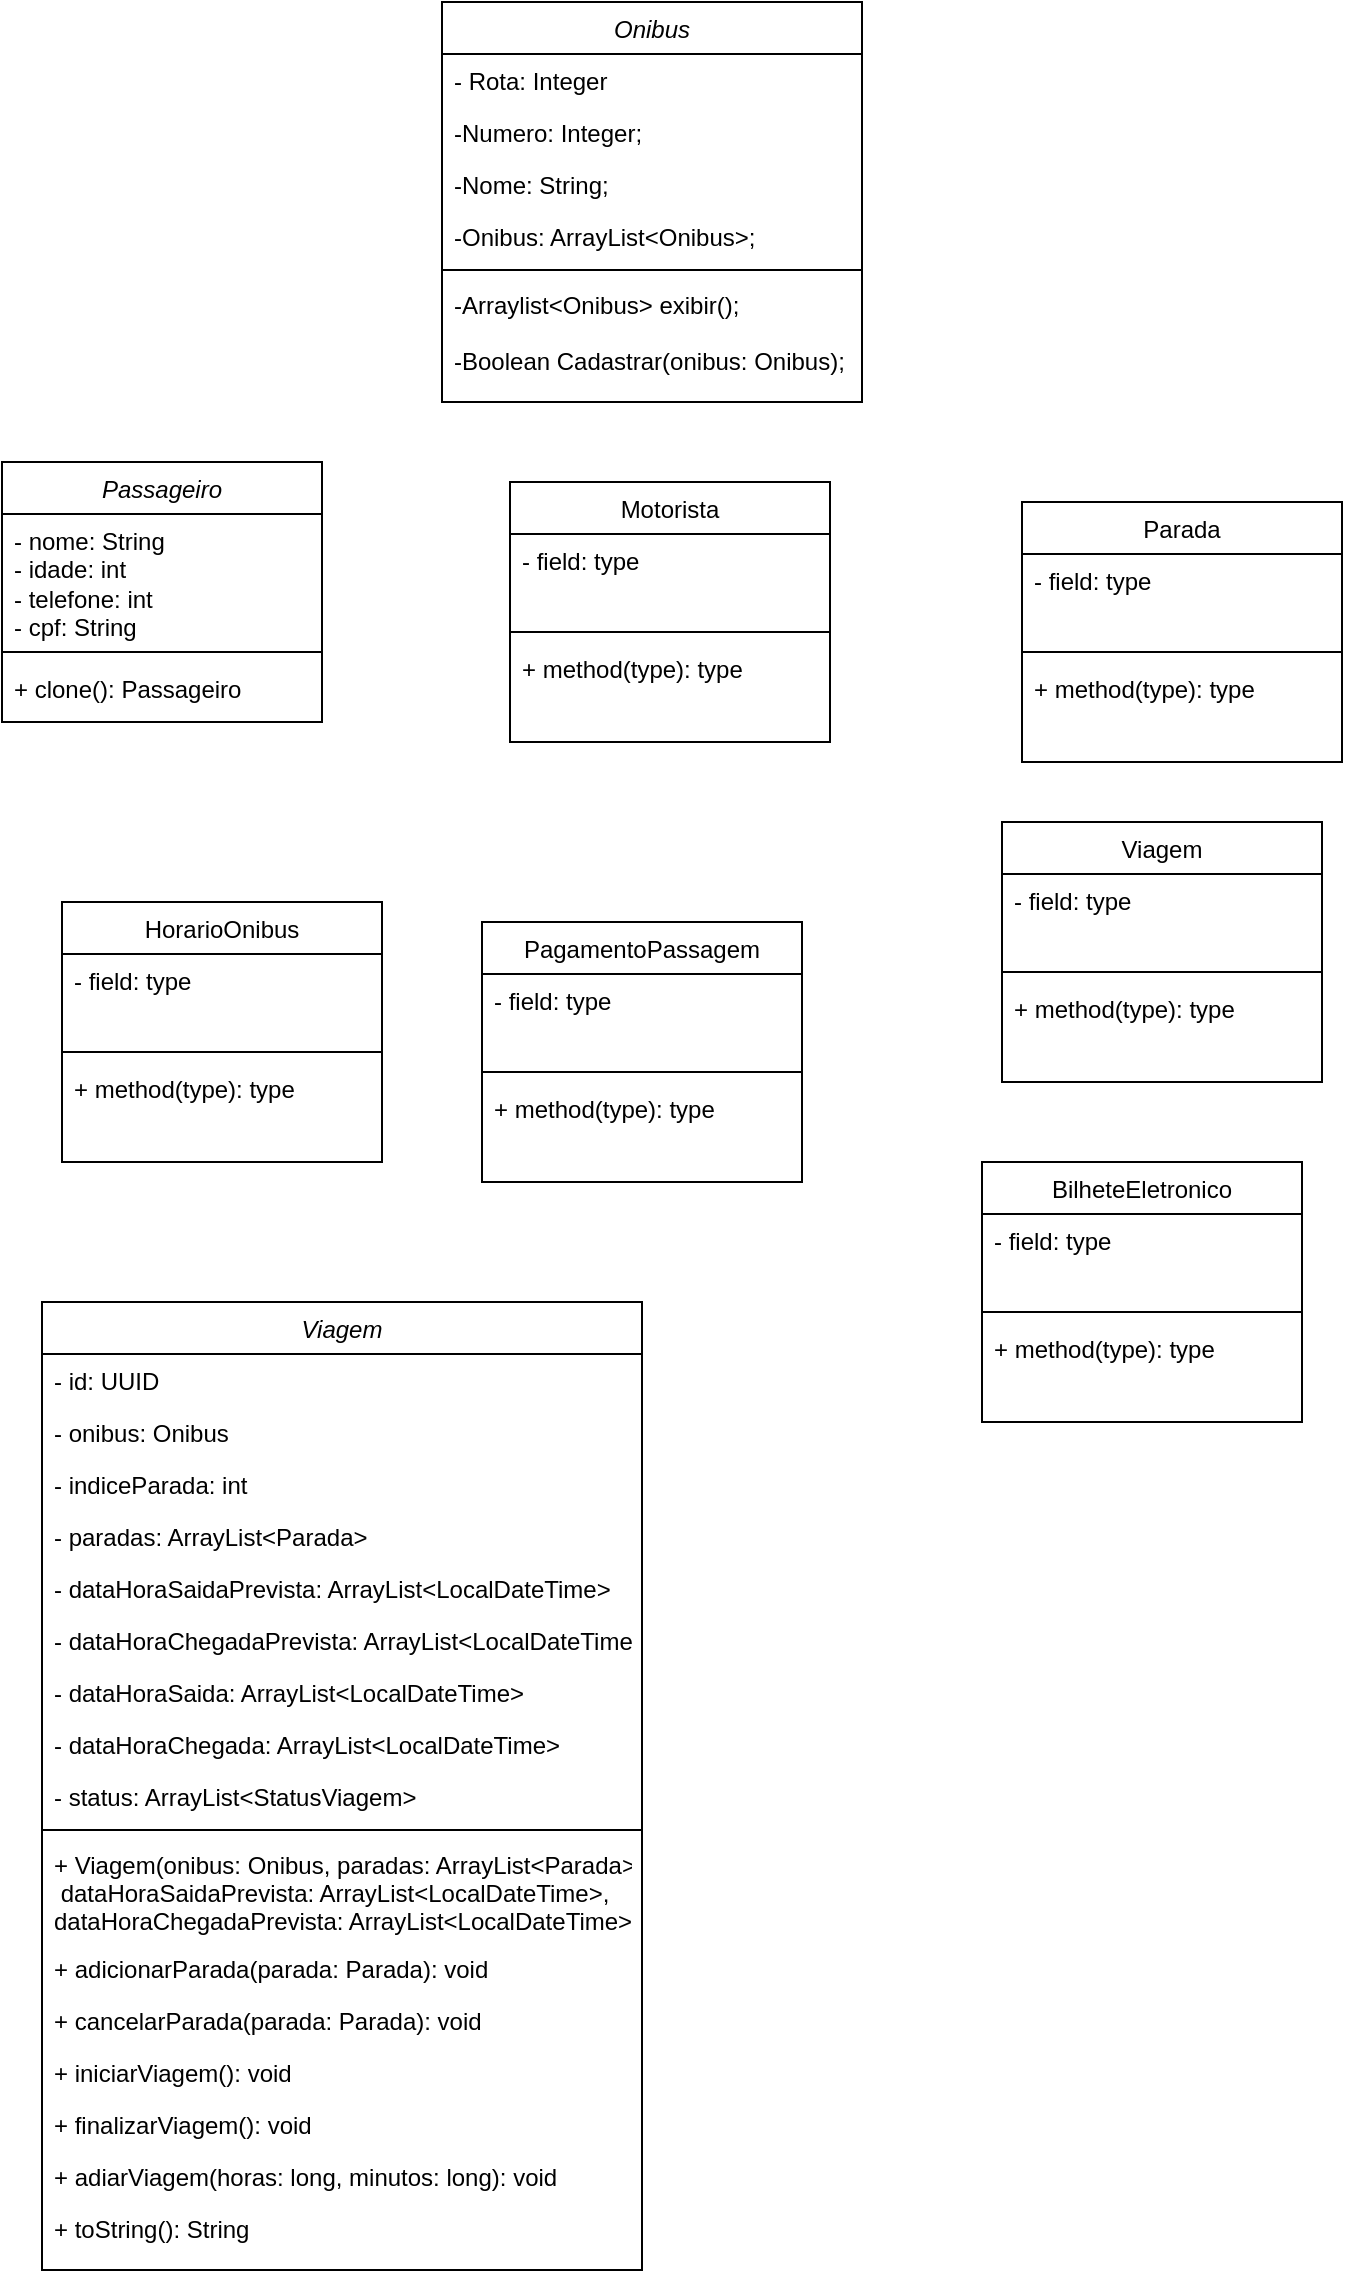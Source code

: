 <mxfile version="24.7.12">
  <diagram id="C5RBs43oDa-KdzZeNtuy" name="Page-1">
    <mxGraphModel dx="1434" dy="780" grid="1" gridSize="10" guides="1" tooltips="1" connect="1" arrows="1" fold="1" page="1" pageScale="1" pageWidth="827" pageHeight="1169" math="0" shadow="0">
      <root>
        <mxCell id="WIyWlLk6GJQsqaUBKTNV-0" />
        <mxCell id="WIyWlLk6GJQsqaUBKTNV-1" parent="WIyWlLk6GJQsqaUBKTNV-0" />
        <mxCell id="zkfFHV4jXpPFQw0GAbJ--0" value="Onibus" style="swimlane;fontStyle=2;align=center;verticalAlign=top;childLayout=stackLayout;horizontal=1;startSize=26;horizontalStack=0;resizeParent=1;resizeLast=0;collapsible=1;marginBottom=0;rounded=0;shadow=0;strokeWidth=1;" parent="WIyWlLk6GJQsqaUBKTNV-1" vertex="1">
          <mxGeometry x="300" y="110" width="210" height="200" as="geometry">
            <mxRectangle x="230" y="140" width="160" height="26" as="alternateBounds" />
          </mxGeometry>
        </mxCell>
        <mxCell id="zkfFHV4jXpPFQw0GAbJ--1" value="- Rota: Integer" style="text;align=left;verticalAlign=top;spacingLeft=4;spacingRight=4;overflow=hidden;rotatable=0;points=[[0,0.5],[1,0.5]];portConstraint=eastwest;" parent="zkfFHV4jXpPFQw0GAbJ--0" vertex="1">
          <mxGeometry y="26" width="210" height="26" as="geometry" />
        </mxCell>
        <mxCell id="zkfFHV4jXpPFQw0GAbJ--2" value="-Numero: Integer;" style="text;align=left;verticalAlign=top;spacingLeft=4;spacingRight=4;overflow=hidden;rotatable=0;points=[[0,0.5],[1,0.5]];portConstraint=eastwest;rounded=0;shadow=0;html=0;" parent="zkfFHV4jXpPFQw0GAbJ--0" vertex="1">
          <mxGeometry y="52" width="210" height="26" as="geometry" />
        </mxCell>
        <mxCell id="zkfFHV4jXpPFQw0GAbJ--3" value="-Nome: String;" style="text;align=left;verticalAlign=top;spacingLeft=4;spacingRight=4;overflow=hidden;rotatable=0;points=[[0,0.5],[1,0.5]];portConstraint=eastwest;rounded=0;shadow=0;html=0;" parent="zkfFHV4jXpPFQw0GAbJ--0" vertex="1">
          <mxGeometry y="78" width="210" height="26" as="geometry" />
        </mxCell>
        <mxCell id="zkfFHV4jXpPFQw0GAbJ--5" value="-Onibus: ArrayList&lt;Onibus&gt;;" style="text;align=left;verticalAlign=top;spacingLeft=4;spacingRight=4;overflow=hidden;rotatable=0;points=[[0,0.5],[1,0.5]];portConstraint=eastwest;" parent="zkfFHV4jXpPFQw0GAbJ--0" vertex="1">
          <mxGeometry y="104" width="210" height="26" as="geometry" />
        </mxCell>
        <mxCell id="zkfFHV4jXpPFQw0GAbJ--4" value="" style="line;html=1;strokeWidth=1;align=left;verticalAlign=middle;spacingTop=-1;spacingLeft=3;spacingRight=3;rotatable=0;labelPosition=right;points=[];portConstraint=eastwest;" parent="zkfFHV4jXpPFQw0GAbJ--0" vertex="1">
          <mxGeometry y="130" width="210" height="8" as="geometry" />
        </mxCell>
        <mxCell id="vBglLnXJt9Y7ukkKRCDz-0" value="-Arraylist&lt;Onibus&gt; exibir();&#xa;&#xa;-Boolean Cadastrar(onibus: Onibus);&#xa;&#xa;&#xa;" style="text;align=left;verticalAlign=top;spacingLeft=4;spacingRight=4;overflow=hidden;rotatable=0;points=[[0,0.5],[1,0.5]];portConstraint=eastwest;rounded=0;shadow=0;html=0;" parent="zkfFHV4jXpPFQw0GAbJ--0" vertex="1">
          <mxGeometry y="138" width="210" height="62" as="geometry" />
        </mxCell>
        <mxCell id="NZDkrDHOE1kzyvsFN_DA-13" value="&lt;span style=&quot;font-weight: normal;&quot;&gt;&lt;i&gt;Passageiro&lt;/i&gt;&lt;/span&gt;" style="swimlane;fontStyle=1;align=center;verticalAlign=top;childLayout=stackLayout;horizontal=1;startSize=26;horizontalStack=0;resizeParent=1;resizeParentMax=0;resizeLast=0;collapsible=1;marginBottom=0;whiteSpace=wrap;html=1;" parent="WIyWlLk6GJQsqaUBKTNV-1" vertex="1">
          <mxGeometry x="80" y="340" width="160" height="130" as="geometry" />
        </mxCell>
        <mxCell id="NZDkrDHOE1kzyvsFN_DA-14" value="- nome: String&lt;div&gt;- idade: int&lt;/div&gt;&lt;div&gt;- telefone: int&lt;/div&gt;&lt;div&gt;- cpf: String&lt;span style=&quot;background-color: initial;&quot;&gt;&amp;nbsp;&lt;/span&gt;&lt;/div&gt;" style="text;strokeColor=none;fillColor=none;align=left;verticalAlign=top;spacingLeft=4;spacingRight=4;overflow=hidden;rotatable=0;points=[[0,0.5],[1,0.5]];portConstraint=eastwest;whiteSpace=wrap;html=1;" parent="NZDkrDHOE1kzyvsFN_DA-13" vertex="1">
          <mxGeometry y="26" width="160" height="64" as="geometry" />
        </mxCell>
        <mxCell id="NZDkrDHOE1kzyvsFN_DA-15" value="" style="line;strokeWidth=1;fillColor=none;align=left;verticalAlign=middle;spacingTop=-1;spacingLeft=3;spacingRight=3;rotatable=0;labelPosition=right;points=[];portConstraint=eastwest;strokeColor=inherit;" parent="NZDkrDHOE1kzyvsFN_DA-13" vertex="1">
          <mxGeometry y="90" width="160" height="10" as="geometry" />
        </mxCell>
        <mxCell id="NZDkrDHOE1kzyvsFN_DA-16" value="+ clone(): Passageiro" style="text;strokeColor=none;fillColor=none;align=left;verticalAlign=top;spacingLeft=4;spacingRight=4;overflow=hidden;rotatable=0;points=[[0,0.5],[1,0.5]];portConstraint=eastwest;whiteSpace=wrap;html=1;" parent="NZDkrDHOE1kzyvsFN_DA-13" vertex="1">
          <mxGeometry y="100" width="160" height="30" as="geometry" />
        </mxCell>
        <mxCell id="NZDkrDHOE1kzyvsFN_DA-22" value="&lt;span style=&quot;font-weight: normal;&quot;&gt;Motorista&lt;/span&gt;" style="swimlane;fontStyle=1;align=center;verticalAlign=top;childLayout=stackLayout;horizontal=1;startSize=26;horizontalStack=0;resizeParent=1;resizeParentMax=0;resizeLast=0;collapsible=1;marginBottom=0;whiteSpace=wrap;html=1;" parent="WIyWlLk6GJQsqaUBKTNV-1" vertex="1">
          <mxGeometry x="334" y="350" width="160" height="130" as="geometry" />
        </mxCell>
        <mxCell id="NZDkrDHOE1kzyvsFN_DA-23" value="- field: type" style="text;strokeColor=none;fillColor=none;align=left;verticalAlign=top;spacingLeft=4;spacingRight=4;overflow=hidden;rotatable=0;points=[[0,0.5],[1,0.5]];portConstraint=eastwest;whiteSpace=wrap;html=1;" parent="NZDkrDHOE1kzyvsFN_DA-22" vertex="1">
          <mxGeometry y="26" width="160" height="44" as="geometry" />
        </mxCell>
        <mxCell id="NZDkrDHOE1kzyvsFN_DA-24" value="" style="line;strokeWidth=1;fillColor=none;align=left;verticalAlign=middle;spacingTop=-1;spacingLeft=3;spacingRight=3;rotatable=0;labelPosition=right;points=[];portConstraint=eastwest;strokeColor=inherit;" parent="NZDkrDHOE1kzyvsFN_DA-22" vertex="1">
          <mxGeometry y="70" width="160" height="10" as="geometry" />
        </mxCell>
        <mxCell id="NZDkrDHOE1kzyvsFN_DA-25" value="+ method(type): type" style="text;strokeColor=none;fillColor=none;align=left;verticalAlign=top;spacingLeft=4;spacingRight=4;overflow=hidden;rotatable=0;points=[[0,0.5],[1,0.5]];portConstraint=eastwest;whiteSpace=wrap;html=1;" parent="NZDkrDHOE1kzyvsFN_DA-22" vertex="1">
          <mxGeometry y="80" width="160" height="50" as="geometry" />
        </mxCell>
        <mxCell id="NZDkrDHOE1kzyvsFN_DA-31" value="&lt;span style=&quot;font-weight: normal;&quot;&gt;Parada&lt;/span&gt;" style="swimlane;fontStyle=1;align=center;verticalAlign=top;childLayout=stackLayout;horizontal=1;startSize=26;horizontalStack=0;resizeParent=1;resizeParentMax=0;resizeLast=0;collapsible=1;marginBottom=0;whiteSpace=wrap;html=1;" parent="WIyWlLk6GJQsqaUBKTNV-1" vertex="1">
          <mxGeometry x="590" y="360" width="160" height="130" as="geometry" />
        </mxCell>
        <mxCell id="NZDkrDHOE1kzyvsFN_DA-32" value="- field: type" style="text;strokeColor=none;fillColor=none;align=left;verticalAlign=top;spacingLeft=4;spacingRight=4;overflow=hidden;rotatable=0;points=[[0,0.5],[1,0.5]];portConstraint=eastwest;whiteSpace=wrap;html=1;" parent="NZDkrDHOE1kzyvsFN_DA-31" vertex="1">
          <mxGeometry y="26" width="160" height="44" as="geometry" />
        </mxCell>
        <mxCell id="NZDkrDHOE1kzyvsFN_DA-33" value="" style="line;strokeWidth=1;fillColor=none;align=left;verticalAlign=middle;spacingTop=-1;spacingLeft=3;spacingRight=3;rotatable=0;labelPosition=right;points=[];portConstraint=eastwest;strokeColor=inherit;" parent="NZDkrDHOE1kzyvsFN_DA-31" vertex="1">
          <mxGeometry y="70" width="160" height="10" as="geometry" />
        </mxCell>
        <mxCell id="NZDkrDHOE1kzyvsFN_DA-34" value="+ method(type): type" style="text;strokeColor=none;fillColor=none;align=left;verticalAlign=top;spacingLeft=4;spacingRight=4;overflow=hidden;rotatable=0;points=[[0,0.5],[1,0.5]];portConstraint=eastwest;whiteSpace=wrap;html=1;" parent="NZDkrDHOE1kzyvsFN_DA-31" vertex="1">
          <mxGeometry y="80" width="160" height="50" as="geometry" />
        </mxCell>
        <mxCell id="NZDkrDHOE1kzyvsFN_DA-35" value="&lt;span style=&quot;font-weight: normal;&quot;&gt;Viagem&lt;/span&gt;" style="swimlane;fontStyle=1;align=center;verticalAlign=top;childLayout=stackLayout;horizontal=1;startSize=26;horizontalStack=0;resizeParent=1;resizeParentMax=0;resizeLast=0;collapsible=1;marginBottom=0;whiteSpace=wrap;html=1;" parent="WIyWlLk6GJQsqaUBKTNV-1" vertex="1">
          <mxGeometry x="580" y="520" width="160" height="130" as="geometry" />
        </mxCell>
        <mxCell id="NZDkrDHOE1kzyvsFN_DA-36" value="- field: type" style="text;strokeColor=none;fillColor=none;align=left;verticalAlign=top;spacingLeft=4;spacingRight=4;overflow=hidden;rotatable=0;points=[[0,0.5],[1,0.5]];portConstraint=eastwest;whiteSpace=wrap;html=1;" parent="NZDkrDHOE1kzyvsFN_DA-35" vertex="1">
          <mxGeometry y="26" width="160" height="44" as="geometry" />
        </mxCell>
        <mxCell id="NZDkrDHOE1kzyvsFN_DA-37" value="" style="line;strokeWidth=1;fillColor=none;align=left;verticalAlign=middle;spacingTop=-1;spacingLeft=3;spacingRight=3;rotatable=0;labelPosition=right;points=[];portConstraint=eastwest;strokeColor=inherit;" parent="NZDkrDHOE1kzyvsFN_DA-35" vertex="1">
          <mxGeometry y="70" width="160" height="10" as="geometry" />
        </mxCell>
        <mxCell id="NZDkrDHOE1kzyvsFN_DA-38" value="+ method(type): type" style="text;strokeColor=none;fillColor=none;align=left;verticalAlign=top;spacingLeft=4;spacingRight=4;overflow=hidden;rotatable=0;points=[[0,0.5],[1,0.5]];portConstraint=eastwest;whiteSpace=wrap;html=1;" parent="NZDkrDHOE1kzyvsFN_DA-35" vertex="1">
          <mxGeometry y="80" width="160" height="50" as="geometry" />
        </mxCell>
        <mxCell id="NZDkrDHOE1kzyvsFN_DA-39" value="&lt;span style=&quot;font-weight: normal;&quot;&gt;PagamentoPassagem&lt;/span&gt;" style="swimlane;fontStyle=1;align=center;verticalAlign=top;childLayout=stackLayout;horizontal=1;startSize=26;horizontalStack=0;resizeParent=1;resizeParentMax=0;resizeLast=0;collapsible=1;marginBottom=0;whiteSpace=wrap;html=1;" parent="WIyWlLk6GJQsqaUBKTNV-1" vertex="1">
          <mxGeometry x="320" y="570" width="160" height="130" as="geometry" />
        </mxCell>
        <mxCell id="NZDkrDHOE1kzyvsFN_DA-40" value="- field: type" style="text;strokeColor=none;fillColor=none;align=left;verticalAlign=top;spacingLeft=4;spacingRight=4;overflow=hidden;rotatable=0;points=[[0,0.5],[1,0.5]];portConstraint=eastwest;whiteSpace=wrap;html=1;" parent="NZDkrDHOE1kzyvsFN_DA-39" vertex="1">
          <mxGeometry y="26" width="160" height="44" as="geometry" />
        </mxCell>
        <mxCell id="NZDkrDHOE1kzyvsFN_DA-41" value="" style="line;strokeWidth=1;fillColor=none;align=left;verticalAlign=middle;spacingTop=-1;spacingLeft=3;spacingRight=3;rotatable=0;labelPosition=right;points=[];portConstraint=eastwest;strokeColor=inherit;" parent="NZDkrDHOE1kzyvsFN_DA-39" vertex="1">
          <mxGeometry y="70" width="160" height="10" as="geometry" />
        </mxCell>
        <mxCell id="NZDkrDHOE1kzyvsFN_DA-42" value="+ method(type): type" style="text;strokeColor=none;fillColor=none;align=left;verticalAlign=top;spacingLeft=4;spacingRight=4;overflow=hidden;rotatable=0;points=[[0,0.5],[1,0.5]];portConstraint=eastwest;whiteSpace=wrap;html=1;" parent="NZDkrDHOE1kzyvsFN_DA-39" vertex="1">
          <mxGeometry y="80" width="160" height="50" as="geometry" />
        </mxCell>
        <mxCell id="NZDkrDHOE1kzyvsFN_DA-43" value="&lt;span style=&quot;font-weight: 400;&quot;&gt;HorarioOnibus&lt;/span&gt;" style="swimlane;fontStyle=1;align=center;verticalAlign=top;childLayout=stackLayout;horizontal=1;startSize=26;horizontalStack=0;resizeParent=1;resizeParentMax=0;resizeLast=0;collapsible=1;marginBottom=0;whiteSpace=wrap;html=1;" parent="WIyWlLk6GJQsqaUBKTNV-1" vertex="1">
          <mxGeometry x="110" y="560" width="160" height="130" as="geometry" />
        </mxCell>
        <mxCell id="NZDkrDHOE1kzyvsFN_DA-44" value="- field: type" style="text;strokeColor=none;fillColor=none;align=left;verticalAlign=top;spacingLeft=4;spacingRight=4;overflow=hidden;rotatable=0;points=[[0,0.5],[1,0.5]];portConstraint=eastwest;whiteSpace=wrap;html=1;" parent="NZDkrDHOE1kzyvsFN_DA-43" vertex="1">
          <mxGeometry y="26" width="160" height="44" as="geometry" />
        </mxCell>
        <mxCell id="NZDkrDHOE1kzyvsFN_DA-45" value="" style="line;strokeWidth=1;fillColor=none;align=left;verticalAlign=middle;spacingTop=-1;spacingLeft=3;spacingRight=3;rotatable=0;labelPosition=right;points=[];portConstraint=eastwest;strokeColor=inherit;" parent="NZDkrDHOE1kzyvsFN_DA-43" vertex="1">
          <mxGeometry y="70" width="160" height="10" as="geometry" />
        </mxCell>
        <mxCell id="NZDkrDHOE1kzyvsFN_DA-46" value="+ method(type): type" style="text;strokeColor=none;fillColor=none;align=left;verticalAlign=top;spacingLeft=4;spacingRight=4;overflow=hidden;rotatable=0;points=[[0,0.5],[1,0.5]];portConstraint=eastwest;whiteSpace=wrap;html=1;" parent="NZDkrDHOE1kzyvsFN_DA-43" vertex="1">
          <mxGeometry y="80" width="160" height="50" as="geometry" />
        </mxCell>
        <mxCell id="NZDkrDHOE1kzyvsFN_DA-47" value="&lt;span style=&quot;font-weight: normal;&quot;&gt;BilheteEletronico&lt;/span&gt;" style="swimlane;fontStyle=1;align=center;verticalAlign=top;childLayout=stackLayout;horizontal=1;startSize=26;horizontalStack=0;resizeParent=1;resizeParentMax=0;resizeLast=0;collapsible=1;marginBottom=0;whiteSpace=wrap;html=1;" parent="WIyWlLk6GJQsqaUBKTNV-1" vertex="1">
          <mxGeometry x="570" y="690" width="160" height="130" as="geometry" />
        </mxCell>
        <mxCell id="NZDkrDHOE1kzyvsFN_DA-48" value="- field: type" style="text;strokeColor=none;fillColor=none;align=left;verticalAlign=top;spacingLeft=4;spacingRight=4;overflow=hidden;rotatable=0;points=[[0,0.5],[1,0.5]];portConstraint=eastwest;whiteSpace=wrap;html=1;" parent="NZDkrDHOE1kzyvsFN_DA-47" vertex="1">
          <mxGeometry y="26" width="160" height="44" as="geometry" />
        </mxCell>
        <mxCell id="NZDkrDHOE1kzyvsFN_DA-49" value="" style="line;strokeWidth=1;fillColor=none;align=left;verticalAlign=middle;spacingTop=-1;spacingLeft=3;spacingRight=3;rotatable=0;labelPosition=right;points=[];portConstraint=eastwest;strokeColor=inherit;" parent="NZDkrDHOE1kzyvsFN_DA-47" vertex="1">
          <mxGeometry y="70" width="160" height="10" as="geometry" />
        </mxCell>
        <mxCell id="NZDkrDHOE1kzyvsFN_DA-50" value="+ method(type): type" style="text;strokeColor=none;fillColor=none;align=left;verticalAlign=top;spacingLeft=4;spacingRight=4;overflow=hidden;rotatable=0;points=[[0,0.5],[1,0.5]];portConstraint=eastwest;whiteSpace=wrap;html=1;" parent="NZDkrDHOE1kzyvsFN_DA-47" vertex="1">
          <mxGeometry y="80" width="160" height="50" as="geometry" />
        </mxCell>
        <mxCell id="l52_QfYdQ2SkNxWXv7cZ-0" value="Viagem" style="swimlane;fontStyle=2;align=center;verticalAlign=top;childLayout=stackLayout;horizontal=1;startSize=26;horizontalStack=0;resizeParent=1;resizeLast=0;collapsible=1;marginBottom=0;rounded=0;shadow=0;strokeWidth=1;" parent="WIyWlLk6GJQsqaUBKTNV-1" vertex="1">
          <mxGeometry x="100" y="760" width="300" height="484" as="geometry">
            <mxRectangle x="230" y="140" width="160" height="26" as="alternateBounds" />
          </mxGeometry>
        </mxCell>
        <mxCell id="l52_QfYdQ2SkNxWXv7cZ-1" value="- id: UUID" style="text;align=left;verticalAlign=top;spacingLeft=4;spacingRight=4;overflow=hidden;rotatable=0;points=[[0,0.5],[1,0.5]];portConstraint=eastwest;" parent="l52_QfYdQ2SkNxWXv7cZ-0" vertex="1">
          <mxGeometry y="26" width="300" height="26" as="geometry" />
        </mxCell>
        <mxCell id="l52_QfYdQ2SkNxWXv7cZ-9" value="- onibus: Onibus" style="text;align=left;verticalAlign=top;spacingLeft=4;spacingRight=4;overflow=hidden;rotatable=0;points=[[0,0.5],[1,0.5]];portConstraint=eastwest;" parent="l52_QfYdQ2SkNxWXv7cZ-0" vertex="1">
          <mxGeometry y="52" width="300" height="26" as="geometry" />
        </mxCell>
        <mxCell id="l52_QfYdQ2SkNxWXv7cZ-10" value="- indiceParada: int" style="text;align=left;verticalAlign=top;spacingLeft=4;spacingRight=4;overflow=hidden;rotatable=0;points=[[0,0.5],[1,0.5]];portConstraint=eastwest;" parent="l52_QfYdQ2SkNxWXv7cZ-0" vertex="1">
          <mxGeometry y="78" width="300" height="26" as="geometry" />
        </mxCell>
        <mxCell id="l52_QfYdQ2SkNxWXv7cZ-12" value="- paradas: ArrayList&lt;Parada&gt;" style="text;align=left;verticalAlign=top;spacingLeft=4;spacingRight=4;overflow=hidden;rotatable=0;points=[[0,0.5],[1,0.5]];portConstraint=eastwest;" parent="l52_QfYdQ2SkNxWXv7cZ-0" vertex="1">
          <mxGeometry y="104" width="300" height="26" as="geometry" />
        </mxCell>
        <mxCell id="l52_QfYdQ2SkNxWXv7cZ-4" value="- dataHoraSaidaPrevista: ArrayList&lt;LocalDateTime&gt;" style="text;align=left;verticalAlign=top;spacingLeft=4;spacingRight=4;overflow=hidden;rotatable=0;points=[[0,0.5],[1,0.5]];portConstraint=eastwest;" parent="l52_QfYdQ2SkNxWXv7cZ-0" vertex="1">
          <mxGeometry y="130" width="300" height="26" as="geometry" />
        </mxCell>
        <mxCell id="l52_QfYdQ2SkNxWXv7cZ-13" value="- dataHoraChegadaPrevista: ArrayList&lt;LocalDateTime&gt;" style="text;align=left;verticalAlign=top;spacingLeft=4;spacingRight=4;overflow=hidden;rotatable=0;points=[[0,0.5],[1,0.5]];portConstraint=eastwest;" parent="l52_QfYdQ2SkNxWXv7cZ-0" vertex="1">
          <mxGeometry y="156" width="300" height="26" as="geometry" />
        </mxCell>
        <mxCell id="l52_QfYdQ2SkNxWXv7cZ-14" value="- dataHoraSaida: ArrayList&lt;LocalDateTime&gt;" style="text;align=left;verticalAlign=top;spacingLeft=4;spacingRight=4;overflow=hidden;rotatable=0;points=[[0,0.5],[1,0.5]];portConstraint=eastwest;" parent="l52_QfYdQ2SkNxWXv7cZ-0" vertex="1">
          <mxGeometry y="182" width="300" height="26" as="geometry" />
        </mxCell>
        <mxCell id="l52_QfYdQ2SkNxWXv7cZ-15" value="- dataHoraChegada: ArrayList&lt;LocalDateTime&gt;" style="text;align=left;verticalAlign=top;spacingLeft=4;spacingRight=4;overflow=hidden;rotatable=0;points=[[0,0.5],[1,0.5]];portConstraint=eastwest;" parent="l52_QfYdQ2SkNxWXv7cZ-0" vertex="1">
          <mxGeometry y="208" width="300" height="26" as="geometry" />
        </mxCell>
        <mxCell id="l52_QfYdQ2SkNxWXv7cZ-16" value="- status: ArrayList&lt;StatusViagem&gt;" style="text;align=left;verticalAlign=top;spacingLeft=4;spacingRight=4;overflow=hidden;rotatable=0;points=[[0,0.5],[1,0.5]];portConstraint=eastwest;" parent="l52_QfYdQ2SkNxWXv7cZ-0" vertex="1">
          <mxGeometry y="234" width="300" height="26" as="geometry" />
        </mxCell>
        <mxCell id="l52_QfYdQ2SkNxWXv7cZ-5" value="" style="line;html=1;strokeWidth=1;align=left;verticalAlign=middle;spacingTop=-1;spacingLeft=3;spacingRight=3;rotatable=0;labelPosition=right;points=[];portConstraint=eastwest;" parent="l52_QfYdQ2SkNxWXv7cZ-0" vertex="1">
          <mxGeometry y="260" width="300" height="8" as="geometry" />
        </mxCell>
        <mxCell id="l52_QfYdQ2SkNxWXv7cZ-18" value="+ Viagem(onibus: Onibus, paradas: ArrayList&lt;Parada&gt;,&#xa; dataHoraSaidaPrevista: ArrayList&lt;LocalDateTime&gt;,&#xa;dataHoraChegadaPrevista: ArrayList&lt;LocalDateTime&gt;)" style="text;align=left;verticalAlign=top;spacingLeft=4;spacingRight=4;overflow=hidden;rotatable=0;points=[[0,0.5],[1,0.5]];portConstraint=eastwest;" parent="l52_QfYdQ2SkNxWXv7cZ-0" vertex="1">
          <mxGeometry y="268" width="300" height="52" as="geometry" />
        </mxCell>
        <mxCell id="l52_QfYdQ2SkNxWXv7cZ-20" value="+ adicionarParada(parada: Parada): void" style="text;align=left;verticalAlign=top;spacingLeft=4;spacingRight=4;overflow=hidden;rotatable=0;points=[[0,0.5],[1,0.5]];portConstraint=eastwest;" parent="l52_QfYdQ2SkNxWXv7cZ-0" vertex="1">
          <mxGeometry y="320" width="300" height="26" as="geometry" />
        </mxCell>
        <mxCell id="l52_QfYdQ2SkNxWXv7cZ-21" value="+ cancelarParada(parada: Parada): void" style="text;align=left;verticalAlign=top;spacingLeft=4;spacingRight=4;overflow=hidden;rotatable=0;points=[[0,0.5],[1,0.5]];portConstraint=eastwest;" parent="l52_QfYdQ2SkNxWXv7cZ-0" vertex="1">
          <mxGeometry y="346" width="300" height="26" as="geometry" />
        </mxCell>
        <mxCell id="l52_QfYdQ2SkNxWXv7cZ-22" value="+ iniciarViagem(): void" style="text;align=left;verticalAlign=top;spacingLeft=4;spacingRight=4;overflow=hidden;rotatable=0;points=[[0,0.5],[1,0.5]];portConstraint=eastwest;" parent="l52_QfYdQ2SkNxWXv7cZ-0" vertex="1">
          <mxGeometry y="372" width="300" height="26" as="geometry" />
        </mxCell>
        <mxCell id="l52_QfYdQ2SkNxWXv7cZ-23" value="+ finalizarViagem(): void" style="text;align=left;verticalAlign=top;spacingLeft=4;spacingRight=4;overflow=hidden;rotatable=0;points=[[0,0.5],[1,0.5]];portConstraint=eastwest;" parent="l52_QfYdQ2SkNxWXv7cZ-0" vertex="1">
          <mxGeometry y="398" width="300" height="26" as="geometry" />
        </mxCell>
        <mxCell id="l52_QfYdQ2SkNxWXv7cZ-24" value="+ adiarViagem(horas: long, minutos: long): void" style="text;align=left;verticalAlign=top;spacingLeft=4;spacingRight=4;overflow=hidden;rotatable=0;points=[[0,0.5],[1,0.5]];portConstraint=eastwest;" parent="l52_QfYdQ2SkNxWXv7cZ-0" vertex="1">
          <mxGeometry y="424" width="300" height="26" as="geometry" />
        </mxCell>
        <mxCell id="l52_QfYdQ2SkNxWXv7cZ-25" value="+ toString(): String " style="text;align=left;verticalAlign=top;spacingLeft=4;spacingRight=4;overflow=hidden;rotatable=0;points=[[0,0.5],[1,0.5]];portConstraint=eastwest;" parent="l52_QfYdQ2SkNxWXv7cZ-0" vertex="1">
          <mxGeometry y="450" width="300" height="26" as="geometry" />
        </mxCell>
      </root>
    </mxGraphModel>
  </diagram>
</mxfile>
